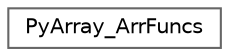 digraph "Graphical Class Hierarchy"
{
 // LATEX_PDF_SIZE
  bgcolor="transparent";
  edge [fontname=Helvetica,fontsize=10,labelfontname=Helvetica,labelfontsize=10];
  node [fontname=Helvetica,fontsize=10,shape=box,height=0.2,width=0.4];
  rankdir="LR";
  Node0 [id="Node000000",label="PyArray_ArrFuncs",height=0.2,width=0.4,color="grey40", fillcolor="white", style="filled",URL="$db/dc3/structPyArray__ArrFuncs.html",tooltip=" "];
}
